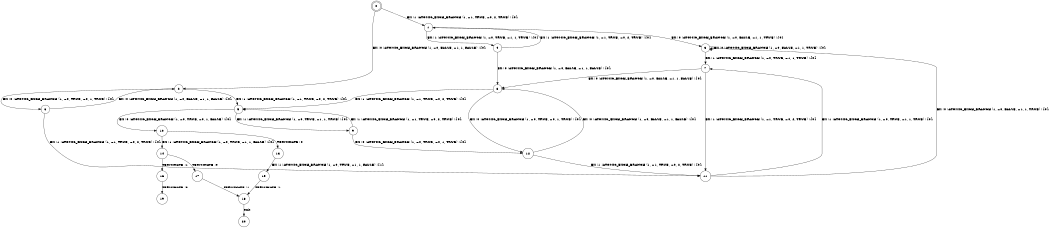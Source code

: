 digraph BCG {
size = "7, 10.5";
center = TRUE;
node [shape = circle];
0 [peripheries = 2];
0 -> 1 [label = "EX !1 !ATOMIC_EXCH_BRANCH (1, +1, TRUE, +0, 2, TRUE) !{0}"];
0 -> 2 [label = "EX !0 !ATOMIC_EXCH_BRANCH (1, +0, FALSE, +1, 1, FALSE) !{0}"];
1 -> 3 [label = "EX !0 !ATOMIC_EXCH_BRANCH (1, +0, FALSE, +1, 1, TRUE) !{0}"];
1 -> 4 [label = "EX !1 !ATOMIC_EXCH_BRANCH (1, +0, TRUE, +1, 1, TRUE) !{0}"];
2 -> 5 [label = "EX !1 !ATOMIC_EXCH_BRANCH (1, +1, TRUE, +0, 2, TRUE) !{0}"];
2 -> 6 [label = "EX !0 !ATOMIC_EXCH_BRANCH (1, +0, TRUE, +0, 1, TRUE) !{0}"];
3 -> 7 [label = "EX !1 !ATOMIC_EXCH_BRANCH (1, +0, TRUE, +1, 1, TRUE) !{0}"];
3 -> 3 [label = "EX !0 !ATOMIC_EXCH_BRANCH (1, +0, FALSE, +1, 1, TRUE) !{0}"];
4 -> 8 [label = "EX !0 !ATOMIC_EXCH_BRANCH (1, +0, FALSE, +1, 1, FALSE) !{0}"];
4 -> 1 [label = "EX !1 !ATOMIC_EXCH_BRANCH (1, +1, TRUE, +0, 2, TRUE) !{0}"];
5 -> 9 [label = "EX !1 !ATOMIC_EXCH_BRANCH (1, +0, TRUE, +1, 1, TRUE) !{0}"];
5 -> 10 [label = "EX !0 !ATOMIC_EXCH_BRANCH (1, +0, TRUE, +0, 1, FALSE) !{0}"];
6 -> 11 [label = "EX !1 !ATOMIC_EXCH_BRANCH (1, +1, TRUE, +0, 2, TRUE) !{0}"];
6 -> 2 [label = "EX !0 !ATOMIC_EXCH_BRANCH (1, +0, FALSE, +1, 1, FALSE) !{0}"];
7 -> 11 [label = "EX !1 !ATOMIC_EXCH_BRANCH (1, +1, TRUE, +0, 2, TRUE) !{0}"];
7 -> 8 [label = "EX !0 !ATOMIC_EXCH_BRANCH (1, +0, FALSE, +1, 1, FALSE) !{0}"];
8 -> 5 [label = "EX !1 !ATOMIC_EXCH_BRANCH (1, +1, TRUE, +0, 2, TRUE) !{0}"];
8 -> 12 [label = "EX !0 !ATOMIC_EXCH_BRANCH (1, +0, TRUE, +0, 1, TRUE) !{0}"];
9 -> 5 [label = "EX !1 !ATOMIC_EXCH_BRANCH (1, +1, TRUE, +0, 2, TRUE) !{0}"];
9 -> 12 [label = "EX !0 !ATOMIC_EXCH_BRANCH (1, +0, TRUE, +0, 1, TRUE) !{0}"];
10 -> 13 [label = "TERMINATE !0"];
10 -> 14 [label = "EX !1 !ATOMIC_EXCH_BRANCH (1, +0, TRUE, +1, 1, FALSE) !{0}"];
11 -> 7 [label = "EX !1 !ATOMIC_EXCH_BRANCH (1, +0, TRUE, +1, 1, TRUE) !{0}"];
11 -> 3 [label = "EX !0 !ATOMIC_EXCH_BRANCH (1, +0, FALSE, +1, 1, TRUE) !{0}"];
12 -> 11 [label = "EX !1 !ATOMIC_EXCH_BRANCH (1, +1, TRUE, +0, 2, TRUE) !{0}"];
12 -> 8 [label = "EX !0 !ATOMIC_EXCH_BRANCH (1, +0, FALSE, +1, 1, FALSE) !{0}"];
13 -> 15 [label = "EX !1 !ATOMIC_EXCH_BRANCH (1, +0, TRUE, +1, 1, FALSE) !{1}"];
14 -> 16 [label = "TERMINATE !1"];
14 -> 17 [label = "TERMINATE !0"];
15 -> 18 [label = "TERMINATE !1"];
16 -> 19 [label = "TERMINATE !0"];
17 -> 18 [label = "TERMINATE !1"];
18 -> 20 [label = "exit"];
}
